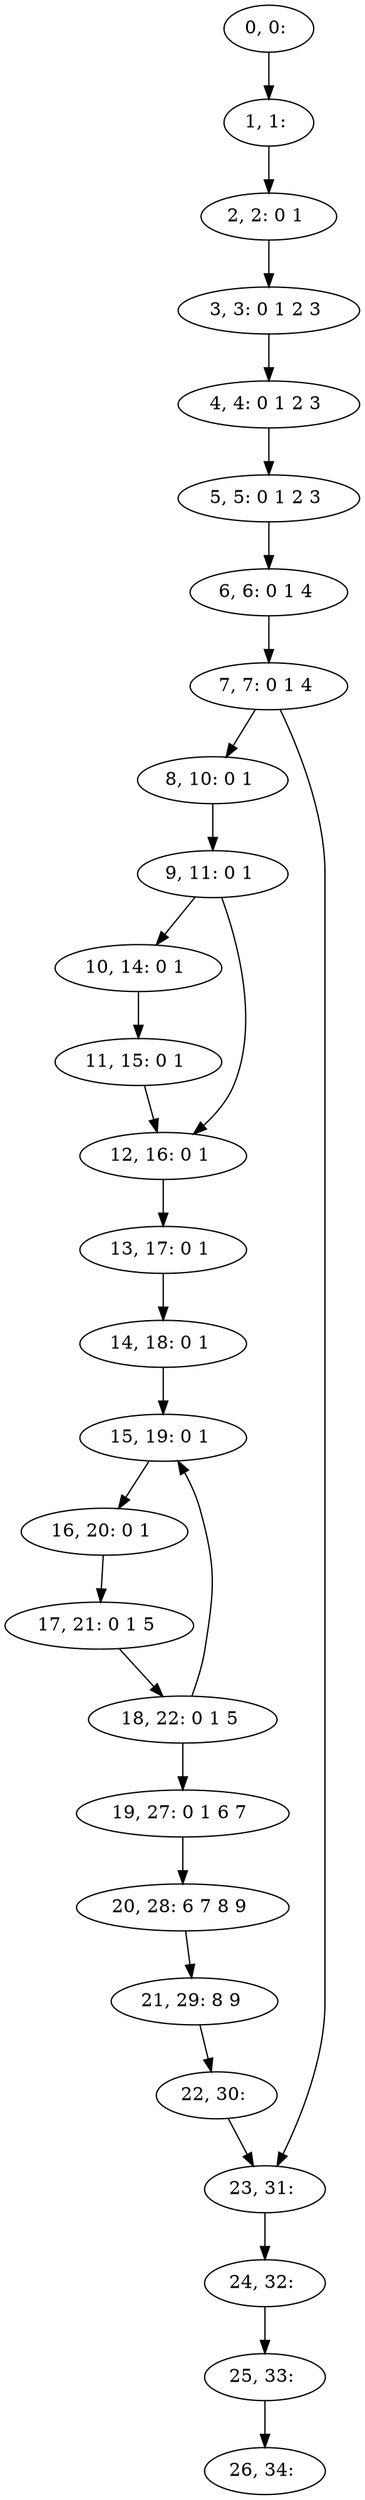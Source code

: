 digraph G {
0[label="0, 0: "];
1[label="1, 1: "];
2[label="2, 2: 0 1 "];
3[label="3, 3: 0 1 2 3 "];
4[label="4, 4: 0 1 2 3 "];
5[label="5, 5: 0 1 2 3 "];
6[label="6, 6: 0 1 4 "];
7[label="7, 7: 0 1 4 "];
8[label="8, 10: 0 1 "];
9[label="9, 11: 0 1 "];
10[label="10, 14: 0 1 "];
11[label="11, 15: 0 1 "];
12[label="12, 16: 0 1 "];
13[label="13, 17: 0 1 "];
14[label="14, 18: 0 1 "];
15[label="15, 19: 0 1 "];
16[label="16, 20: 0 1 "];
17[label="17, 21: 0 1 5 "];
18[label="18, 22: 0 1 5 "];
19[label="19, 27: 0 1 6 7 "];
20[label="20, 28: 6 7 8 9 "];
21[label="21, 29: 8 9 "];
22[label="22, 30: "];
23[label="23, 31: "];
24[label="24, 32: "];
25[label="25, 33: "];
26[label="26, 34: "];
0->1 ;
1->2 ;
2->3 ;
3->4 ;
4->5 ;
5->6 ;
6->7 ;
7->8 ;
7->23 ;
8->9 ;
9->10 ;
9->12 ;
10->11 ;
11->12 ;
12->13 ;
13->14 ;
14->15 ;
15->16 ;
16->17 ;
17->18 ;
18->19 ;
18->15 ;
19->20 ;
20->21 ;
21->22 ;
22->23 ;
23->24 ;
24->25 ;
25->26 ;
}
